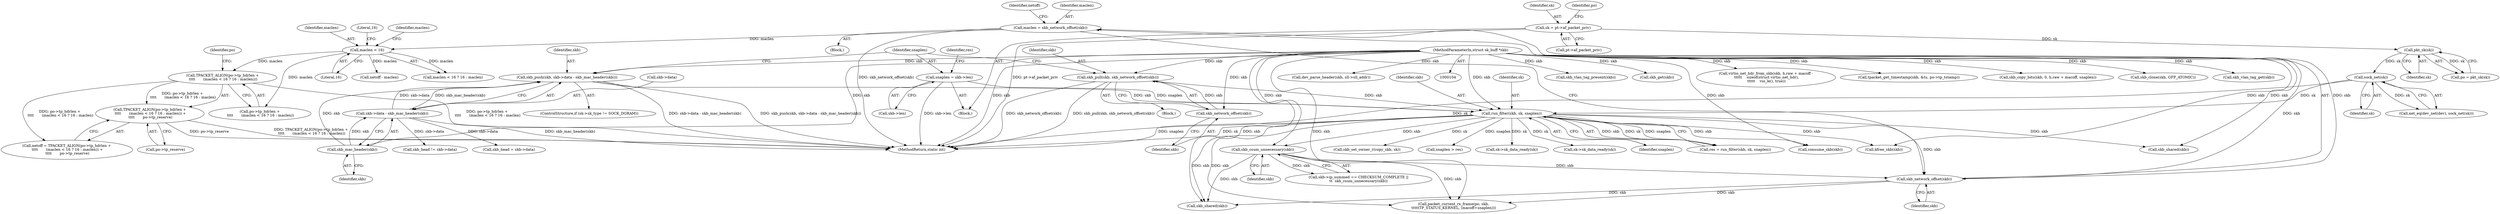 digraph "0_linux_edbd58be15a957f6a760c4a514cd475217eb97fd@pointer" {
"1000302" [label="(Call,TPACKET_ALIGN(po->tp_hdrlen +\n \t\t\t\t       (maclen < 16 ? 16 : maclen)) +\n \t\t\t\t       po->tp_reserve)"];
"1000303" [label="(Call,TPACKET_ALIGN(po->tp_hdrlen +\n \t\t\t\t       (maclen < 16 ? 16 : maclen)))"];
"1000309" [label="(Call,maclen < 16)"];
"1000296" [label="(Call,maclen = skb_network_offset(skb))"];
"1000298" [label="(Call,skb_network_offset(skb))"];
"1000229" [label="(Call,run_filter(skb, sk, snaplen))"];
"1000202" [label="(Call,skb_push(skb, skb->data - skb_mac_header(skb)))"];
"1000208" [label="(Call,skb_mac_header(skb))"];
"1000105" [label="(MethodParameterIn,struct sk_buff *skb)"];
"1000204" [label="(Call,skb->data - skb_mac_header(skb))"];
"1000218" [label="(Call,skb_pull(skb, skb_network_offset(skb)))"];
"1000220" [label="(Call,skb_network_offset(skb))"];
"1000188" [label="(Call,sock_net(sk))"];
"1000181" [label="(Call,pkt_sk(sk))"];
"1000174" [label="(Call,sk = pt->af_packet_priv)"];
"1000222" [label="(Call,snaplen = skb->len)"];
"1000260" [label="(Call,skb_csum_unnecessary(skb))"];
"1000109" [label="(Block,)"];
"1000389" [label="(Call,skb_set_owner_r(copy_skb, sk))"];
"1000296" [label="(Call,maclen = skb_network_offset(skb))"];
"1000331" [label="(Call,netoff - maclen)"];
"1000712" [label="(Call,skb_vlan_tag_present(skb))"];
"1000175" [label="(Identifier,sk)"];
"1000180" [label="(Identifier,po)"];
"1000230" [label="(Identifier,skb)"];
"1000222" [label="(Call,snaplen = skb->len)"];
"1000266" [label="(Call,snaplen > res)"];
"1000105" [label="(MethodParameterIn,struct sk_buff *skb)"];
"1000208" [label="(Call,skb_mac_header(skb))"];
"1000217" [label="(Block,)"];
"1000205" [label="(Call,skb->data)"];
"1000181" [label="(Call,pkt_sk(sk))"];
"1000218" [label="(Call,skb_pull(skb, skb_network_offset(skb)))"];
"1000303" [label="(Call,TPACKET_ALIGN(po->tp_hdrlen +\n \t\t\t\t       (maclen < 16 ? 16 : maclen)))"];
"1000298" [label="(Call,skb_network_offset(skb))"];
"1000182" [label="(Identifier,sk)"];
"1000176" [label="(Call,pt->af_packet_priv)"];
"1000309" [label="(Call,maclen < 16)"];
"1000300" [label="(Call,netoff = TPACKET_ALIGN(po->tp_hdrlen +\n \t\t\t\t       (maclen < 16 ? 16 : maclen)) +\n \t\t\t\t       po->tp_reserve)"];
"1001007" [label="(Call,kfree_skb(skb))"];
"1000231" [label="(Identifier,sk)"];
"1000315" [label="(Identifier,po)"];
"1000254" [label="(Call,skb->ip_summed == CHECKSUM_COMPLETE ||\n\t\t  skb_csum_unnecessary(skb))"];
"1000380" [label="(Call,skb_get(skb))"];
"1000987" [label="(Call,skb_shared(skb))"];
"1000228" [label="(Identifier,res)"];
"1000260" [label="(Call,skb_csum_unnecessary(skb))"];
"1000368" [label="(Call,skb_shared(skb))"];
"1000221" [label="(Identifier,skb)"];
"1000483" [label="(Call,packet_current_rx_frame(po, skb,\n\t\t\t\t\tTP_STATUS_KERNEL, (macoff+snaplen)))"];
"1000312" [label="(Literal,16)"];
"1000551" [label="(Call,virtio_net_hdr_from_skb(skb, h.raw + macoff -\n \t\t\t\t\t    sizeof(struct virtio_net_hdr),\n \t\t\t\t\t    vio_le(), true))"];
"1000308" [label="(Call,maclen < 16 ? 16 : maclen)"];
"1000204" [label="(Call,skb->data - skb_mac_header(skb))"];
"1000174" [label="(Call,sk = pt->af_packet_priv)"];
"1000203" [label="(Identifier,skb)"];
"1000585" [label="(Call,tpacket_get_timestamp(skb, &ts, po->tp_tstamp))"];
"1001030" [label="(Call,sk->sk_data_ready(sk))"];
"1000382" [label="(Call,skb_head = skb->data)"];
"1000311" [label="(Literal,16)"];
"1000313" [label="(Identifier,maclen)"];
"1000572" [label="(Call,skb_copy_bits(skb, 0, h.raw + macoff, snaplen))"];
"1000185" [label="(Call,net_eq(dev_net(dev), sock_net(sk)))"];
"1000310" [label="(Identifier,maclen)"];
"1000229" [label="(Call,run_filter(skb, sk, snaplen))"];
"1000373" [label="(Call,skb_clone(skb, GFP_ATOMIC))"];
"1000721" [label="(Call,skb_vlan_tag_get(skb))"];
"1000223" [label="(Identifier,snaplen)"];
"1000209" [label="(Identifier,skb)"];
"1000304" [label="(Call,po->tp_hdrlen +\n \t\t\t\t       (maclen < 16 ? 16 : maclen))"];
"1000220" [label="(Call,skb_network_offset(skb))"];
"1000970" [label="(Call,sk->sk_data_ready(sk))"];
"1000302" [label="(Call,TPACKET_ALIGN(po->tp_hdrlen +\n \t\t\t\t       (maclen < 16 ? 16 : maclen)) +\n \t\t\t\t       po->tp_reserve)"];
"1000299" [label="(Identifier,skb)"];
"1000301" [label="(Identifier,netoff)"];
"1000982" [label="(Call,skb_head != skb->data)"];
"1000189" [label="(Identifier,sk)"];
"1000179" [label="(Call,po = pkt_sk(sk))"];
"1000297" [label="(Identifier,maclen)"];
"1000196" [label="(ControlStructure,if (sk->sk_type != SOCK_DGRAM))"];
"1000232" [label="(Identifier,snaplen)"];
"1000294" [label="(Block,)"];
"1000202" [label="(Call,skb_push(skb, skb->data - skb_mac_header(skb)))"];
"1000188" [label="(Call,sock_net(sk))"];
"1001004" [label="(Call,consume_skb(skb))"];
"1000219" [label="(Identifier,skb)"];
"1000224" [label="(Call,skb->len)"];
"1001035" [label="(MethodReturn,static int)"];
"1000314" [label="(Call,po->tp_reserve)"];
"1000866" [label="(Call,dev_parse_header(skb, sll->sll_addr))"];
"1000227" [label="(Call,res = run_filter(skb, sk, snaplen))"];
"1000261" [label="(Identifier,skb)"];
"1000302" -> "1000300"  [label="AST: "];
"1000302" -> "1000314"  [label="CFG: "];
"1000303" -> "1000302"  [label="AST: "];
"1000314" -> "1000302"  [label="AST: "];
"1000300" -> "1000302"  [label="CFG: "];
"1000302" -> "1001035"  [label="DDG: TPACKET_ALIGN(po->tp_hdrlen +\n \t\t\t\t       (maclen < 16 ? 16 : maclen))"];
"1000302" -> "1001035"  [label="DDG: po->tp_reserve"];
"1000303" -> "1000302"  [label="DDG: po->tp_hdrlen +\n \t\t\t\t       (maclen < 16 ? 16 : maclen)"];
"1000303" -> "1000304"  [label="CFG: "];
"1000304" -> "1000303"  [label="AST: "];
"1000315" -> "1000303"  [label="CFG: "];
"1000303" -> "1001035"  [label="DDG: po->tp_hdrlen +\n \t\t\t\t       (maclen < 16 ? 16 : maclen)"];
"1000303" -> "1000300"  [label="DDG: po->tp_hdrlen +\n \t\t\t\t       (maclen < 16 ? 16 : maclen)"];
"1000309" -> "1000303"  [label="DDG: maclen"];
"1000309" -> "1000308"  [label="AST: "];
"1000309" -> "1000311"  [label="CFG: "];
"1000310" -> "1000309"  [label="AST: "];
"1000311" -> "1000309"  [label="AST: "];
"1000312" -> "1000309"  [label="CFG: "];
"1000313" -> "1000309"  [label="CFG: "];
"1000309" -> "1000304"  [label="DDG: maclen"];
"1000296" -> "1000309"  [label="DDG: maclen"];
"1000309" -> "1000308"  [label="DDG: maclen"];
"1000309" -> "1000331"  [label="DDG: maclen"];
"1000296" -> "1000294"  [label="AST: "];
"1000296" -> "1000298"  [label="CFG: "];
"1000297" -> "1000296"  [label="AST: "];
"1000298" -> "1000296"  [label="AST: "];
"1000301" -> "1000296"  [label="CFG: "];
"1000296" -> "1001035"  [label="DDG: skb_network_offset(skb)"];
"1000298" -> "1000296"  [label="DDG: skb"];
"1000298" -> "1000299"  [label="CFG: "];
"1000299" -> "1000298"  [label="AST: "];
"1000229" -> "1000298"  [label="DDG: skb"];
"1000260" -> "1000298"  [label="DDG: skb"];
"1000105" -> "1000298"  [label="DDG: skb"];
"1000298" -> "1000368"  [label="DDG: skb"];
"1000298" -> "1000483"  [label="DDG: skb"];
"1000229" -> "1000227"  [label="AST: "];
"1000229" -> "1000232"  [label="CFG: "];
"1000230" -> "1000229"  [label="AST: "];
"1000231" -> "1000229"  [label="AST: "];
"1000232" -> "1000229"  [label="AST: "];
"1000227" -> "1000229"  [label="CFG: "];
"1000229" -> "1001035"  [label="DDG: sk"];
"1000229" -> "1001035"  [label="DDG: snaplen"];
"1000229" -> "1000227"  [label="DDG: skb"];
"1000229" -> "1000227"  [label="DDG: sk"];
"1000229" -> "1000227"  [label="DDG: snaplen"];
"1000202" -> "1000229"  [label="DDG: skb"];
"1000218" -> "1000229"  [label="DDG: skb"];
"1000105" -> "1000229"  [label="DDG: skb"];
"1000188" -> "1000229"  [label="DDG: sk"];
"1000222" -> "1000229"  [label="DDG: snaplen"];
"1000229" -> "1000260"  [label="DDG: skb"];
"1000229" -> "1000266"  [label="DDG: snaplen"];
"1000229" -> "1000368"  [label="DDG: skb"];
"1000229" -> "1000389"  [label="DDG: sk"];
"1000229" -> "1000483"  [label="DDG: skb"];
"1000229" -> "1000970"  [label="DDG: sk"];
"1000229" -> "1000987"  [label="DDG: skb"];
"1000229" -> "1001004"  [label="DDG: skb"];
"1000229" -> "1001007"  [label="DDG: skb"];
"1000229" -> "1001030"  [label="DDG: sk"];
"1000202" -> "1000196"  [label="AST: "];
"1000202" -> "1000204"  [label="CFG: "];
"1000203" -> "1000202"  [label="AST: "];
"1000204" -> "1000202"  [label="AST: "];
"1000223" -> "1000202"  [label="CFG: "];
"1000202" -> "1001035"  [label="DDG: skb->data - skb_mac_header(skb)"];
"1000202" -> "1001035"  [label="DDG: skb_push(skb, skb->data - skb_mac_header(skb))"];
"1000208" -> "1000202"  [label="DDG: skb"];
"1000105" -> "1000202"  [label="DDG: skb"];
"1000204" -> "1000202"  [label="DDG: skb->data"];
"1000204" -> "1000202"  [label="DDG: skb_mac_header(skb)"];
"1000208" -> "1000204"  [label="AST: "];
"1000208" -> "1000209"  [label="CFG: "];
"1000209" -> "1000208"  [label="AST: "];
"1000204" -> "1000208"  [label="CFG: "];
"1000208" -> "1000204"  [label="DDG: skb"];
"1000105" -> "1000208"  [label="DDG: skb"];
"1000105" -> "1000104"  [label="AST: "];
"1000105" -> "1001035"  [label="DDG: skb"];
"1000105" -> "1000218"  [label="DDG: skb"];
"1000105" -> "1000220"  [label="DDG: skb"];
"1000105" -> "1000260"  [label="DDG: skb"];
"1000105" -> "1000368"  [label="DDG: skb"];
"1000105" -> "1000373"  [label="DDG: skb"];
"1000105" -> "1000380"  [label="DDG: skb"];
"1000105" -> "1000483"  [label="DDG: skb"];
"1000105" -> "1000551"  [label="DDG: skb"];
"1000105" -> "1000572"  [label="DDG: skb"];
"1000105" -> "1000585"  [label="DDG: skb"];
"1000105" -> "1000712"  [label="DDG: skb"];
"1000105" -> "1000721"  [label="DDG: skb"];
"1000105" -> "1000866"  [label="DDG: skb"];
"1000105" -> "1000987"  [label="DDG: skb"];
"1000105" -> "1001004"  [label="DDG: skb"];
"1000105" -> "1001007"  [label="DDG: skb"];
"1000205" -> "1000204"  [label="AST: "];
"1000204" -> "1001035"  [label="DDG: skb_mac_header(skb)"];
"1000204" -> "1000382"  [label="DDG: skb->data"];
"1000204" -> "1000982"  [label="DDG: skb->data"];
"1000218" -> "1000217"  [label="AST: "];
"1000218" -> "1000220"  [label="CFG: "];
"1000219" -> "1000218"  [label="AST: "];
"1000220" -> "1000218"  [label="AST: "];
"1000223" -> "1000218"  [label="CFG: "];
"1000218" -> "1001035"  [label="DDG: skb_pull(skb, skb_network_offset(skb))"];
"1000218" -> "1001035"  [label="DDG: skb_network_offset(skb)"];
"1000220" -> "1000218"  [label="DDG: skb"];
"1000220" -> "1000221"  [label="CFG: "];
"1000221" -> "1000220"  [label="AST: "];
"1000188" -> "1000185"  [label="AST: "];
"1000188" -> "1000189"  [label="CFG: "];
"1000189" -> "1000188"  [label="AST: "];
"1000185" -> "1000188"  [label="CFG: "];
"1000188" -> "1001035"  [label="DDG: sk"];
"1000188" -> "1000185"  [label="DDG: sk"];
"1000181" -> "1000188"  [label="DDG: sk"];
"1000181" -> "1000179"  [label="AST: "];
"1000181" -> "1000182"  [label="CFG: "];
"1000182" -> "1000181"  [label="AST: "];
"1000179" -> "1000181"  [label="CFG: "];
"1000181" -> "1000179"  [label="DDG: sk"];
"1000174" -> "1000181"  [label="DDG: sk"];
"1000174" -> "1000109"  [label="AST: "];
"1000174" -> "1000176"  [label="CFG: "];
"1000175" -> "1000174"  [label="AST: "];
"1000176" -> "1000174"  [label="AST: "];
"1000180" -> "1000174"  [label="CFG: "];
"1000174" -> "1001035"  [label="DDG: pt->af_packet_priv"];
"1000222" -> "1000109"  [label="AST: "];
"1000222" -> "1000224"  [label="CFG: "];
"1000223" -> "1000222"  [label="AST: "];
"1000224" -> "1000222"  [label="AST: "];
"1000228" -> "1000222"  [label="CFG: "];
"1000222" -> "1001035"  [label="DDG: skb->len"];
"1000260" -> "1000254"  [label="AST: "];
"1000260" -> "1000261"  [label="CFG: "];
"1000261" -> "1000260"  [label="AST: "];
"1000254" -> "1000260"  [label="CFG: "];
"1000260" -> "1000254"  [label="DDG: skb"];
"1000260" -> "1000368"  [label="DDG: skb"];
"1000260" -> "1000483"  [label="DDG: skb"];
}
